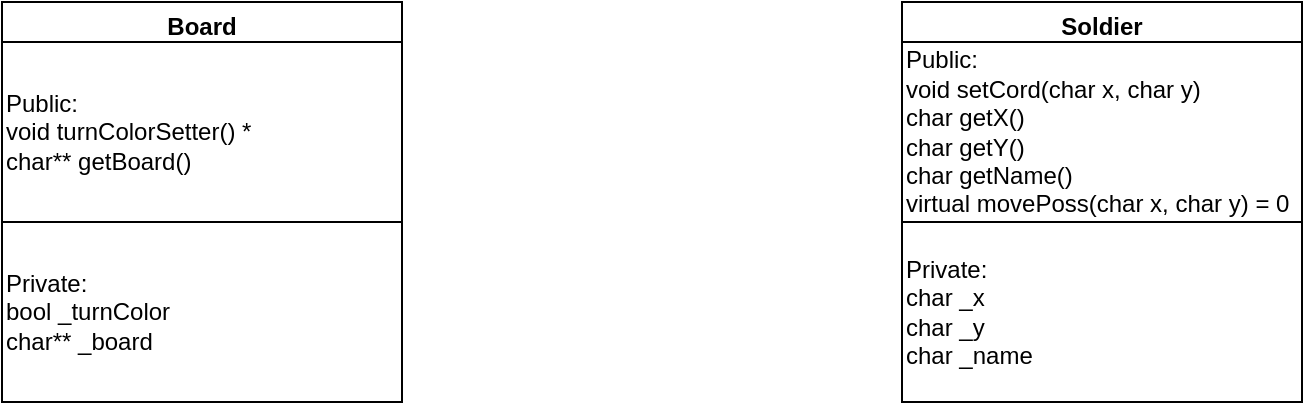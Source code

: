 <mxfile version="15.8.6" type="gitlab">
  <diagram id="pGH3MJxvGGagiAN2fXrj" name="Page-1">
    <mxGraphModel dx="1422" dy="754" grid="1" gridSize="10" guides="1" tooltips="1" connect="1" arrows="1" fold="1" page="1" pageScale="1" pageWidth="850" pageHeight="1100" math="0" shadow="0">
      <root>
        <mxCell id="0" />
        <mxCell id="1" parent="0" />
        <mxCell id="UijCjb44JlrkgClq5106-1" value="Board" style="swimlane;" vertex="1" parent="1">
          <mxGeometry x="80" y="40" width="200" height="200" as="geometry" />
        </mxCell>
        <mxCell id="UijCjb44JlrkgClq5106-2" value="Public:&lt;br&gt;void turnColorSetter() *&lt;br&gt;char** getBoard()" style="rounded=0;whiteSpace=wrap;html=1;align=left;" vertex="1" parent="UijCjb44JlrkgClq5106-1">
          <mxGeometry y="20" width="200" height="90" as="geometry" />
        </mxCell>
        <mxCell id="UijCjb44JlrkgClq5106-3" value="Private:&lt;br&gt;bool _turnColor&lt;br&gt;char** _board" style="rounded=0;whiteSpace=wrap;html=1;align=left;" vertex="1" parent="1">
          <mxGeometry x="80" y="150" width="200" height="90" as="geometry" />
        </mxCell>
        <mxCell id="UijCjb44JlrkgClq5106-6" value="Soldier" style="swimlane;" vertex="1" parent="1">
          <mxGeometry x="530" y="40" width="200" height="200" as="geometry" />
        </mxCell>
        <mxCell id="UijCjb44JlrkgClq5106-7" value="Public:&lt;br&gt;void setCord(char x, char y)&lt;br&gt;char getX()&lt;br&gt;char getY()&lt;br&gt;char getName()&lt;br&gt;virtual movePoss(char x, char y) = 0&lt;br&gt;" style="rounded=0;whiteSpace=wrap;html=1;align=left;" vertex="1" parent="UijCjb44JlrkgClq5106-6">
          <mxGeometry y="20" width="200" height="90" as="geometry" />
        </mxCell>
        <mxCell id="UijCjb44JlrkgClq5106-8" value="Private:&lt;br&gt;char _x&lt;br&gt;char _y&lt;br&gt;char _name" style="rounded=0;whiteSpace=wrap;html=1;align=left;" vertex="1" parent="UijCjb44JlrkgClq5106-6">
          <mxGeometry y="110" width="200" height="90" as="geometry" />
        </mxCell>
      </root>
    </mxGraphModel>
  </diagram>
</mxfile>
